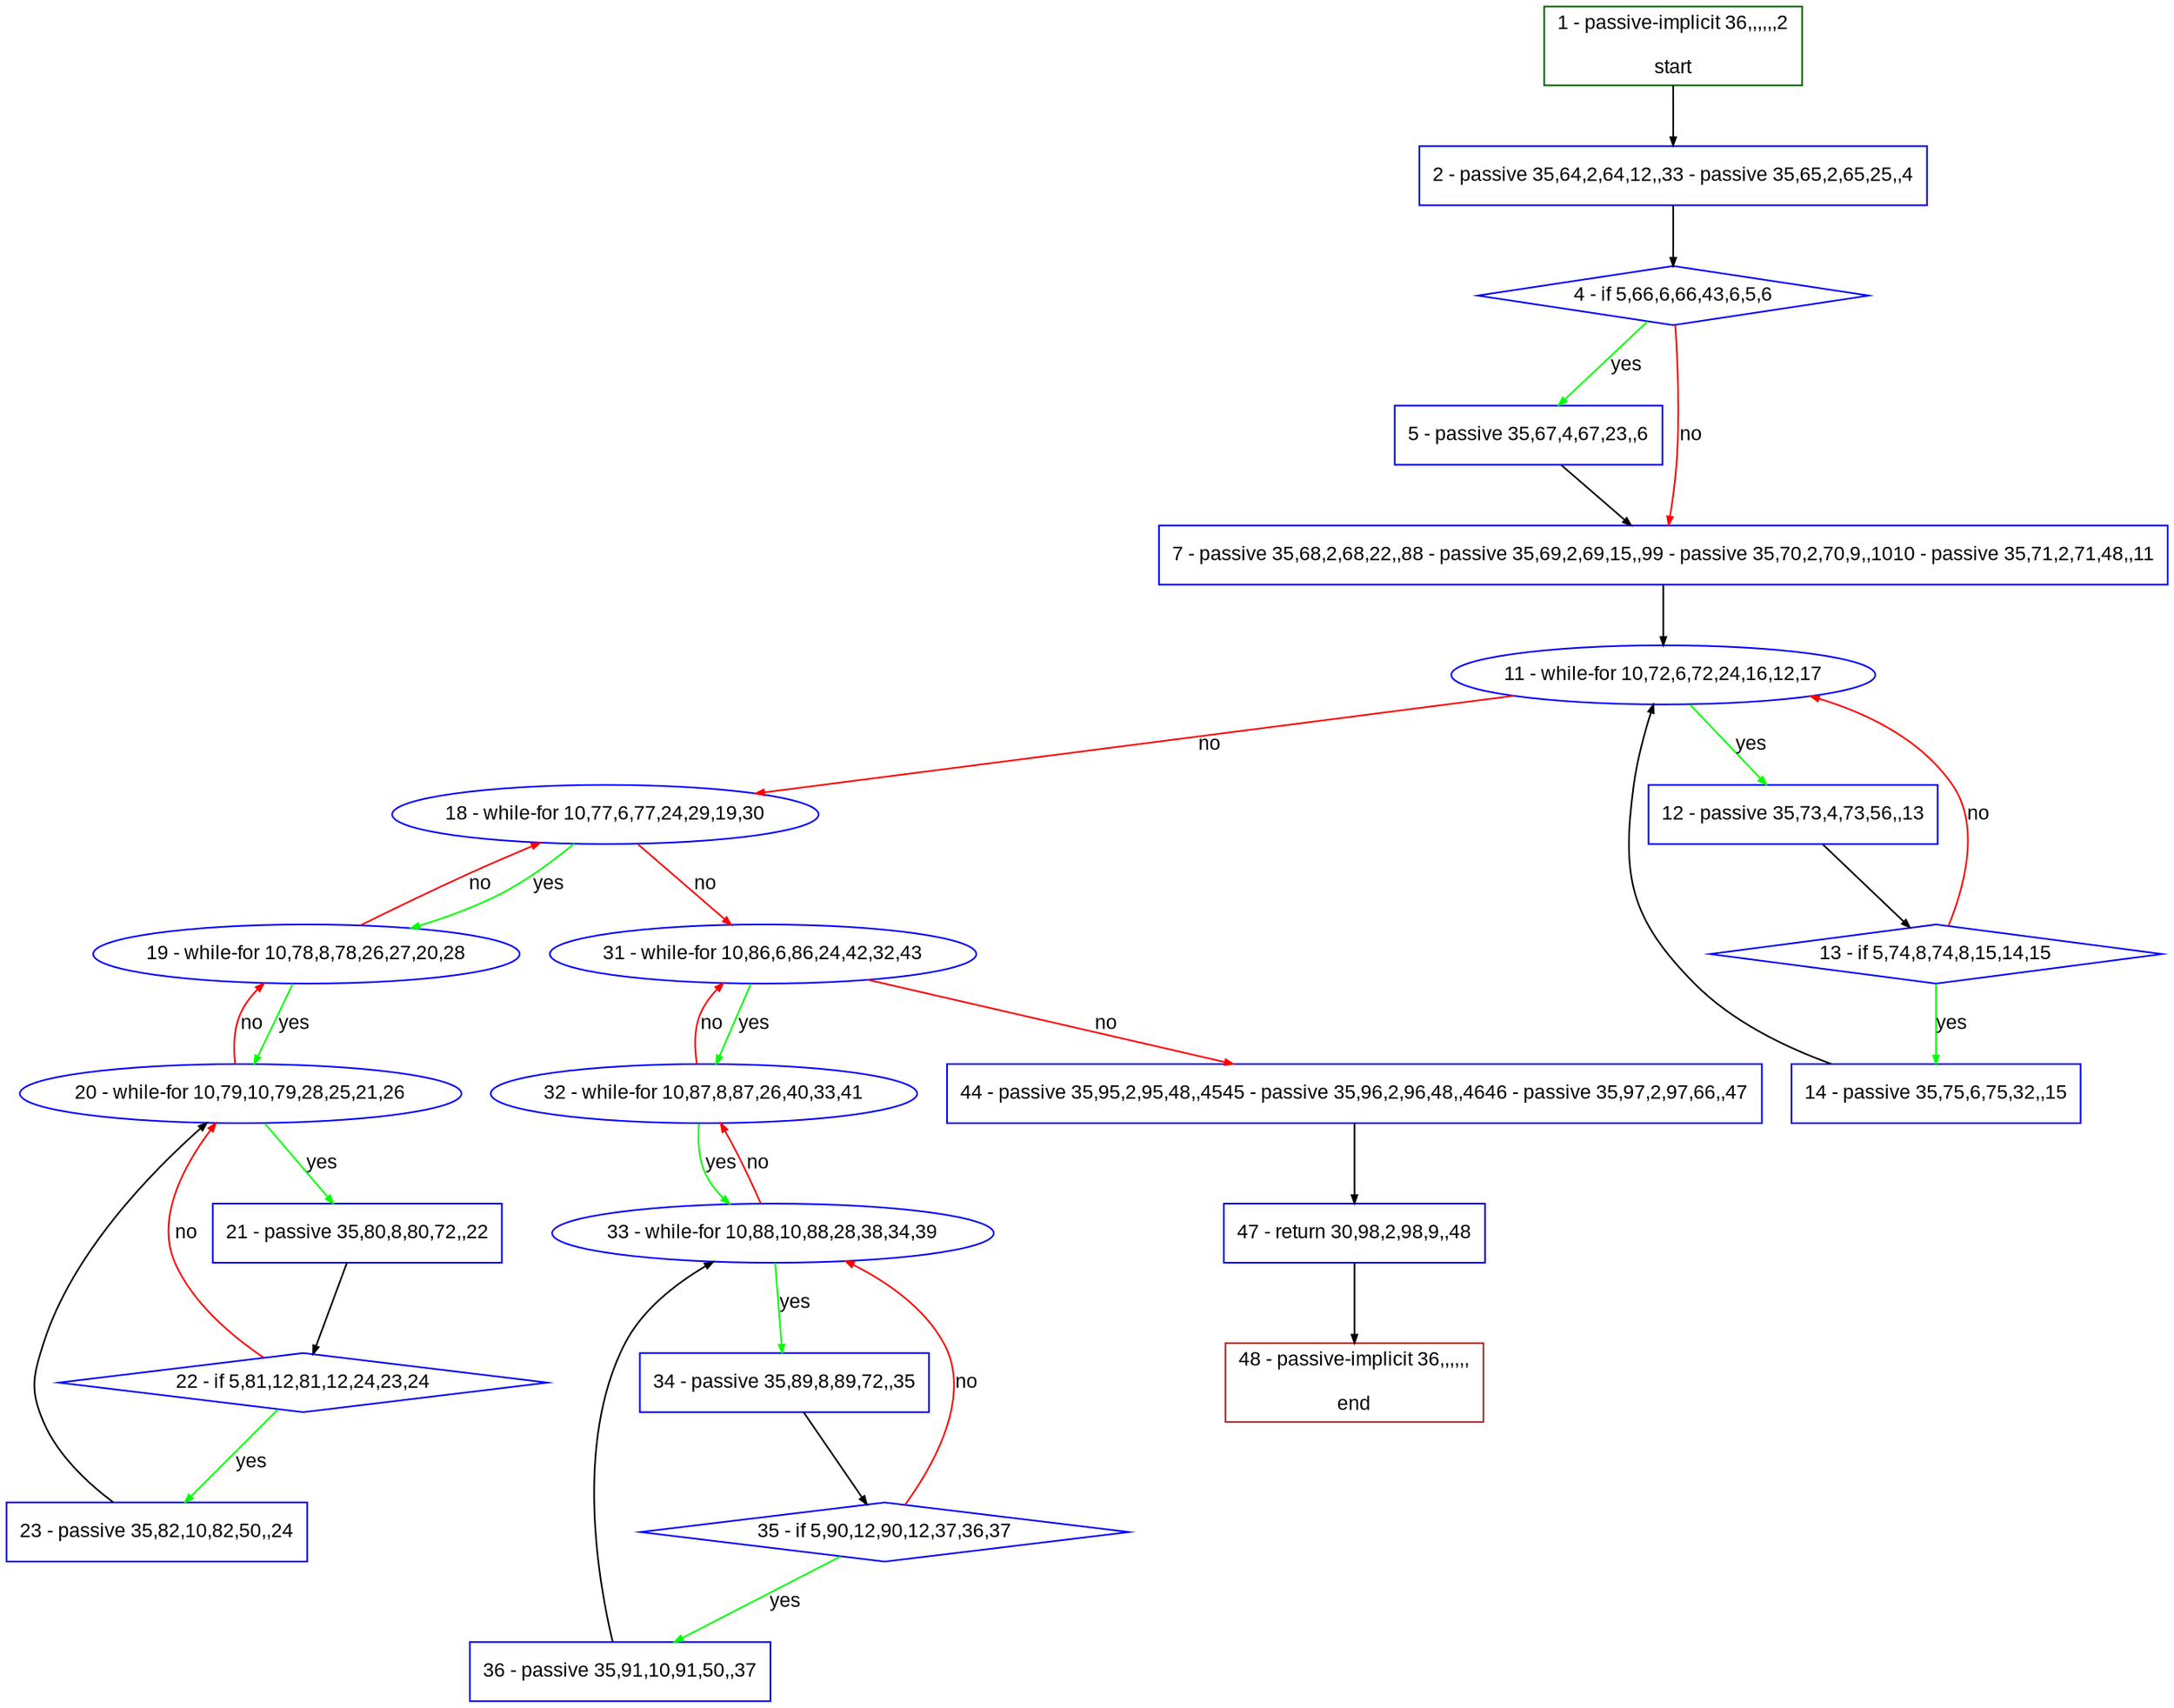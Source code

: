 digraph "" {
  graph [pack="true", label="", fontsize="12", packmode="clust", fontname="Arial", fillcolor="#FFFFCC", bgcolor="white", style="rounded,filled", compound="true"];
  node [node_initialized="no", label="", color="grey", fontsize="12", fillcolor="white", fontname="Arial", style="filled", shape="rectangle", compound="true", fixedsize="false"];
  edge [fontcolor="black", arrowhead="normal", arrowtail="none", arrowsize="0.5", ltail="", label="", color="black", fontsize="12", lhead="", fontname="Arial", dir="forward", compound="true"];
  __N1 [label="2 - passive 35,64,2,64,12,,33 - passive 35,65,2,65,25,,4", color="#0000ff", fillcolor="#ffffff", style="filled", shape="box"];
  __N2 [label="1 - passive-implicit 36,,,,,,2\n\nstart", color="#006400", fillcolor="#ffffff", style="filled", shape="box"];
  __N3 [label="4 - if 5,66,6,66,43,6,5,6", color="#0000ff", fillcolor="#ffffff", style="filled", shape="diamond"];
  __N4 [label="5 - passive 35,67,4,67,23,,6", color="#0000ff", fillcolor="#ffffff", style="filled", shape="box"];
  __N5 [label="7 - passive 35,68,2,68,22,,88 - passive 35,69,2,69,15,,99 - passive 35,70,2,70,9,,1010 - passive 35,71,2,71,48,,11", color="#0000ff", fillcolor="#ffffff", style="filled", shape="box"];
  __N6 [label="11 - while-for 10,72,6,72,24,16,12,17", color="#0000ff", fillcolor="#ffffff", style="filled", shape="oval"];
  __N7 [label="12 - passive 35,73,4,73,56,,13", color="#0000ff", fillcolor="#ffffff", style="filled", shape="box"];
  __N8 [label="18 - while-for 10,77,6,77,24,29,19,30", color="#0000ff", fillcolor="#ffffff", style="filled", shape="oval"];
  __N9 [label="13 - if 5,74,8,74,8,15,14,15", color="#0000ff", fillcolor="#ffffff", style="filled", shape="diamond"];
  __N10 [label="14 - passive 35,75,6,75,32,,15", color="#0000ff", fillcolor="#ffffff", style="filled", shape="box"];
  __N11 [label="19 - while-for 10,78,8,78,26,27,20,28", color="#0000ff", fillcolor="#ffffff", style="filled", shape="oval"];
  __N12 [label="31 - while-for 10,86,6,86,24,42,32,43", color="#0000ff", fillcolor="#ffffff", style="filled", shape="oval"];
  __N13 [label="20 - while-for 10,79,10,79,28,25,21,26", color="#0000ff", fillcolor="#ffffff", style="filled", shape="oval"];
  __N14 [label="21 - passive 35,80,8,80,72,,22", color="#0000ff", fillcolor="#ffffff", style="filled", shape="box"];
  __N15 [label="22 - if 5,81,12,81,12,24,23,24", color="#0000ff", fillcolor="#ffffff", style="filled", shape="diamond"];
  __N16 [label="23 - passive 35,82,10,82,50,,24", color="#0000ff", fillcolor="#ffffff", style="filled", shape="box"];
  __N17 [label="32 - while-for 10,87,8,87,26,40,33,41", color="#0000ff", fillcolor="#ffffff", style="filled", shape="oval"];
  __N18 [label="44 - passive 35,95,2,95,48,,4545 - passive 35,96,2,96,48,,4646 - passive 35,97,2,97,66,,47", color="#0000ff", fillcolor="#ffffff", style="filled", shape="box"];
  __N19 [label="33 - while-for 10,88,10,88,28,38,34,39", color="#0000ff", fillcolor="#ffffff", style="filled", shape="oval"];
  __N20 [label="34 - passive 35,89,8,89,72,,35", color="#0000ff", fillcolor="#ffffff", style="filled", shape="box"];
  __N21 [label="35 - if 5,90,12,90,12,37,36,37", color="#0000ff", fillcolor="#ffffff", style="filled", shape="diamond"];
  __N22 [label="36 - passive 35,91,10,91,50,,37", color="#0000ff", fillcolor="#ffffff", style="filled", shape="box"];
  __N23 [label="47 - return 30,98,2,98,9,,48", color="#0000ff", fillcolor="#ffffff", style="filled", shape="box"];
  __N24 [label="48 - passive-implicit 36,,,,,,\n\nend", color="#a52a2a", fillcolor="#ffffff", style="filled", shape="box"];
  __N2 -> __N1 [arrowhead="normal", arrowtail="none", color="#000000", label="", dir="forward"];
  __N1 -> __N3 [arrowhead="normal", arrowtail="none", color="#000000", label="", dir="forward"];
  __N3 -> __N4 [arrowhead="normal", arrowtail="none", color="#00ff00", label="yes", dir="forward"];
  __N3 -> __N5 [arrowhead="normal", arrowtail="none", color="#ff0000", label="no", dir="forward"];
  __N4 -> __N5 [arrowhead="normal", arrowtail="none", color="#000000", label="", dir="forward"];
  __N5 -> __N6 [arrowhead="normal", arrowtail="none", color="#000000", label="", dir="forward"];
  __N6 -> __N7 [arrowhead="normal", arrowtail="none", color="#00ff00", label="yes", dir="forward"];
  __N6 -> __N8 [arrowhead="normal", arrowtail="none", color="#ff0000", label="no", dir="forward"];
  __N7 -> __N9 [arrowhead="normal", arrowtail="none", color="#000000", label="", dir="forward"];
  __N9 -> __N6 [arrowhead="normal", arrowtail="none", color="#ff0000", label="no", dir="forward"];
  __N9 -> __N10 [arrowhead="normal", arrowtail="none", color="#00ff00", label="yes", dir="forward"];
  __N10 -> __N6 [arrowhead="normal", arrowtail="none", color="#000000", label="", dir="forward"];
  __N8 -> __N11 [arrowhead="normal", arrowtail="none", color="#00ff00", label="yes", dir="forward"];
  __N11 -> __N8 [arrowhead="normal", arrowtail="none", color="#ff0000", label="no", dir="forward"];
  __N8 -> __N12 [arrowhead="normal", arrowtail="none", color="#ff0000", label="no", dir="forward"];
  __N11 -> __N13 [arrowhead="normal", arrowtail="none", color="#00ff00", label="yes", dir="forward"];
  __N13 -> __N11 [arrowhead="normal", arrowtail="none", color="#ff0000", label="no", dir="forward"];
  __N13 -> __N14 [arrowhead="normal", arrowtail="none", color="#00ff00", label="yes", dir="forward"];
  __N14 -> __N15 [arrowhead="normal", arrowtail="none", color="#000000", label="", dir="forward"];
  __N15 -> __N13 [arrowhead="normal", arrowtail="none", color="#ff0000", label="no", dir="forward"];
  __N15 -> __N16 [arrowhead="normal", arrowtail="none", color="#00ff00", label="yes", dir="forward"];
  __N16 -> __N13 [arrowhead="normal", arrowtail="none", color="#000000", label="", dir="forward"];
  __N12 -> __N17 [arrowhead="normal", arrowtail="none", color="#00ff00", label="yes", dir="forward"];
  __N17 -> __N12 [arrowhead="normal", arrowtail="none", color="#ff0000", label="no", dir="forward"];
  __N12 -> __N18 [arrowhead="normal", arrowtail="none", color="#ff0000", label="no", dir="forward"];
  __N17 -> __N19 [arrowhead="normal", arrowtail="none", color="#00ff00", label="yes", dir="forward"];
  __N19 -> __N17 [arrowhead="normal", arrowtail="none", color="#ff0000", label="no", dir="forward"];
  __N19 -> __N20 [arrowhead="normal", arrowtail="none", color="#00ff00", label="yes", dir="forward"];
  __N20 -> __N21 [arrowhead="normal", arrowtail="none", color="#000000", label="", dir="forward"];
  __N21 -> __N19 [arrowhead="normal", arrowtail="none", color="#ff0000", label="no", dir="forward"];
  __N21 -> __N22 [arrowhead="normal", arrowtail="none", color="#00ff00", label="yes", dir="forward"];
  __N22 -> __N19 [arrowhead="normal", arrowtail="none", color="#000000", label="", dir="forward"];
  __N18 -> __N23 [arrowhead="normal", arrowtail="none", color="#000000", label="", dir="forward"];
  __N23 -> __N24 [arrowhead="normal", arrowtail="none", color="#000000", label="", dir="forward"];
}
